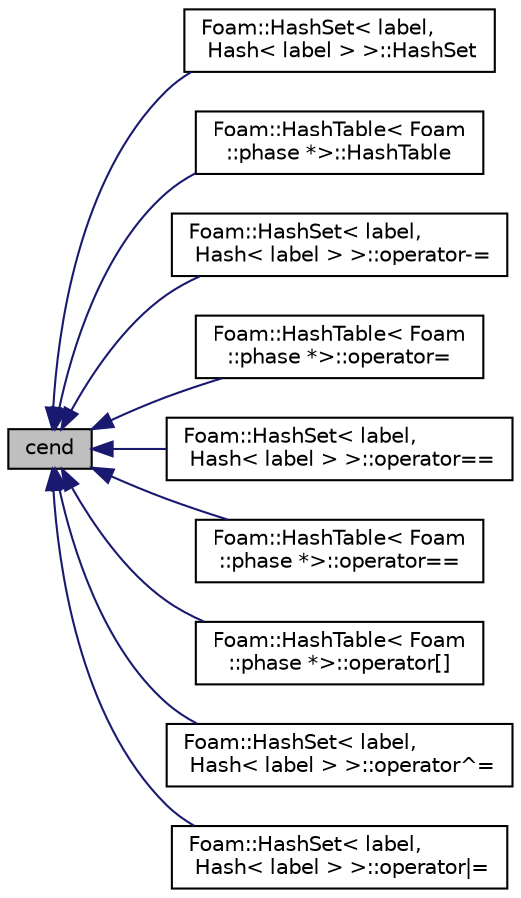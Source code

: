 digraph "cend"
{
  bgcolor="transparent";
  edge [fontname="Helvetica",fontsize="10",labelfontname="Helvetica",labelfontsize="10"];
  node [fontname="Helvetica",fontsize="10",shape=record];
  rankdir="LR";
  Node959 [label="cend",height=0.2,width=0.4,color="black", fillcolor="grey75", style="filled", fontcolor="black"];
  Node959 -> Node960 [dir="back",color="midnightblue",fontsize="10",style="solid",fontname="Helvetica"];
  Node960 [label="Foam::HashSet\< label,\l Hash\< label \> \>::HashSet",height=0.2,width=0.4,color="black",URL="$a26829.html#a85612b12a1ec9b0868ba1ffac9dfea58",tooltip="Construct from the keys of another HashTable,. "];
  Node959 -> Node961 [dir="back",color="midnightblue",fontsize="10",style="solid",fontname="Helvetica"];
  Node961 [label="Foam::HashTable\< Foam\l::phase *\>::HashTable",height=0.2,width=0.4,color="black",URL="$a26841.html#ae83698bcb81dfd4906120001255dfa4d",tooltip="Construct as copy. "];
  Node959 -> Node962 [dir="back",color="midnightblue",fontsize="10",style="solid",fontname="Helvetica"];
  Node962 [label="Foam::HashSet\< label,\l Hash\< label \> \>::operator-=",height=0.2,width=0.4,color="black",URL="$a26829.html#a08b55f42a6365714799ae9b045878343",tooltip="Remove entries listed in the given HashSet from this HashSet. "];
  Node959 -> Node963 [dir="back",color="midnightblue",fontsize="10",style="solid",fontname="Helvetica"];
  Node963 [label="Foam::HashTable\< Foam\l::phase *\>::operator=",height=0.2,width=0.4,color="black",URL="$a26841.html#ab08fb00d67b7f3aeca707447df8580c5",tooltip="Assignment. "];
  Node959 -> Node964 [dir="back",color="midnightblue",fontsize="10",style="solid",fontname="Helvetica"];
  Node964 [label="Foam::HashSet\< label,\l Hash\< label \> \>::operator==",height=0.2,width=0.4,color="black",URL="$a26829.html#a96f509b0d7aebb33243030cd47d04c04",tooltip="Equality. Two hashtables are equal when their contents are equal. "];
  Node959 -> Node965 [dir="back",color="midnightblue",fontsize="10",style="solid",fontname="Helvetica"];
  Node965 [label="Foam::HashTable\< Foam\l::phase *\>::operator==",height=0.2,width=0.4,color="black",URL="$a26841.html#abfdedaf50fd182130898fba31fc39de5",tooltip="Equality. Hash tables are equal if the keys and values are equal. "];
  Node959 -> Node966 [dir="back",color="midnightblue",fontsize="10",style="solid",fontname="Helvetica"];
  Node966 [label="Foam::HashTable\< Foam\l::phase *\>::operator[]",height=0.2,width=0.4,color="black",URL="$a26841.html#ab1d011261bf859bbaddc6cf66e4cddef",tooltip="Find and return a hashedEntry. "];
  Node959 -> Node967 [dir="back",color="midnightblue",fontsize="10",style="solid",fontname="Helvetica"];
  Node967 [label="Foam::HashSet\< label,\l Hash\< label \> \>::operator^=",height=0.2,width=0.4,color="black",URL="$a26829.html#a4fd03bcfb5feb558a4403a63a9c2c44d",tooltip="Only retain unique entries (xor) "];
  Node959 -> Node968 [dir="back",color="midnightblue",fontsize="10",style="solid",fontname="Helvetica"];
  Node968 [label="Foam::HashSet\< label,\l Hash\< label \> \>::operator\|=",height=0.2,width=0.4,color="black",URL="$a26829.html#aa1bc79c8911396b130ba2f9fb192b2e1",tooltip="Combine entries from HashSets. "];
}
